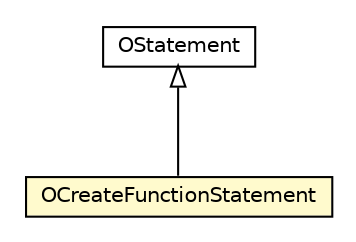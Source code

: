 #!/usr/local/bin/dot
#
# Class diagram 
# Generated by UMLGraph version R5_6-24-gf6e263 (http://www.umlgraph.org/)
#

digraph G {
	edge [fontname="Helvetica",fontsize=10,labelfontname="Helvetica",labelfontsize=10];
	node [fontname="Helvetica",fontsize=10,shape=plaintext];
	nodesep=0.25;
	ranksep=0.5;
	// com.orientechnologies.orient.core.sql.parser.OCreateFunctionStatement
	c1268725 [label=<<table title="com.orientechnologies.orient.core.sql.parser.OCreateFunctionStatement" border="0" cellborder="1" cellspacing="0" cellpadding="2" port="p" bgcolor="lemonChiffon" href="./OCreateFunctionStatement.html">
		<tr><td><table border="0" cellspacing="0" cellpadding="1">
<tr><td align="center" balign="center"> OCreateFunctionStatement </td></tr>
		</table></td></tr>
		</table>>, URL="./OCreateFunctionStatement.html", fontname="Helvetica", fontcolor="black", fontsize=10.0];
	// com.orientechnologies.orient.core.sql.parser.OStatement
	c1268756 [label=<<table title="com.orientechnologies.orient.core.sql.parser.OStatement" border="0" cellborder="1" cellspacing="0" cellpadding="2" port="p" href="./OStatement.html">
		<tr><td><table border="0" cellspacing="0" cellpadding="1">
<tr><td align="center" balign="center"> OStatement </td></tr>
		</table></td></tr>
		</table>>, URL="./OStatement.html", fontname="Helvetica", fontcolor="black", fontsize=10.0];
	//com.orientechnologies.orient.core.sql.parser.OCreateFunctionStatement extends com.orientechnologies.orient.core.sql.parser.OStatement
	c1268756:p -> c1268725:p [dir=back,arrowtail=empty];
}

